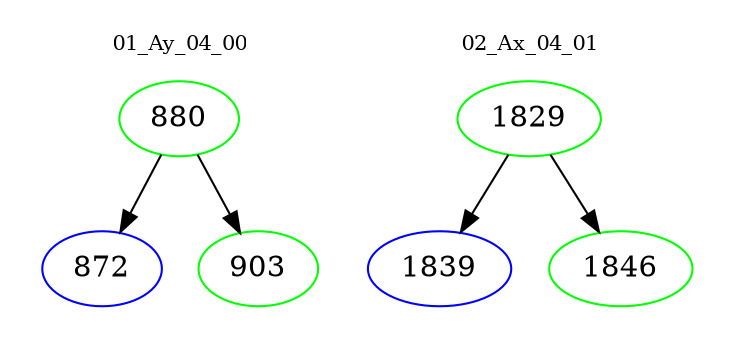 digraph{
subgraph cluster_0 {
color = white
label = "01_Ay_04_00";
fontsize=10;
T0_880 [label="880", color="green"]
T0_880 -> T0_872 [color="black"]
T0_872 [label="872", color="blue"]
T0_880 -> T0_903 [color="black"]
T0_903 [label="903", color="green"]
}
subgraph cluster_1 {
color = white
label = "02_Ax_04_01";
fontsize=10;
T1_1829 [label="1829", color="green"]
T1_1829 -> T1_1839 [color="black"]
T1_1839 [label="1839", color="blue"]
T1_1829 -> T1_1846 [color="black"]
T1_1846 [label="1846", color="green"]
}
}
